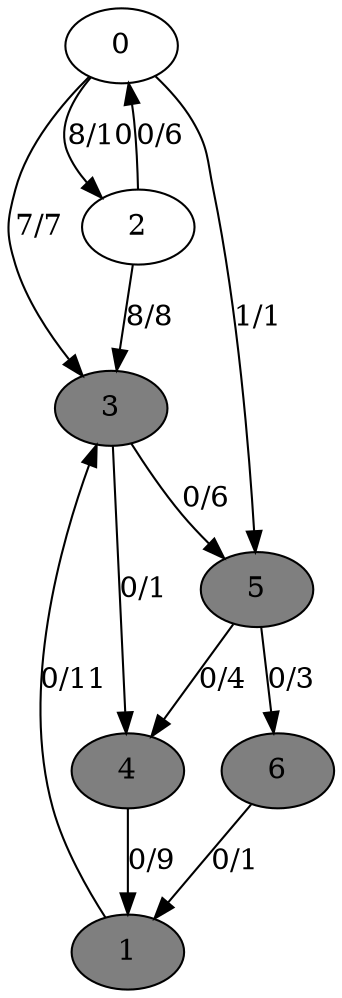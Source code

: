 digraph G {
	0[style=filled fillcolor=grey100];
	0->2[label ="8/10"] ;
	0->3[label ="7/7"] ;
	0->5[label ="1/1"] ;
	1[style=filled fillcolor=grey50];
	1->3[label ="0/11"] ;
	2[style=filled fillcolor=grey100];
	2->0[label ="0/6"] ;
	2->3[label ="8/8"] ;
	3[style=filled fillcolor=grey50];
	3->4[label ="0/1"] ;
	3->5[label ="0/6"] ;
	4[style=filled fillcolor=grey50];
	4->1[label ="0/9"] ;
	5[style=filled fillcolor=grey50];
	5->4[label ="0/4"] ;
	5->6[label ="0/3"] ;
	6[style=filled fillcolor=grey50];
	6->1[label ="0/1"] ;
}
